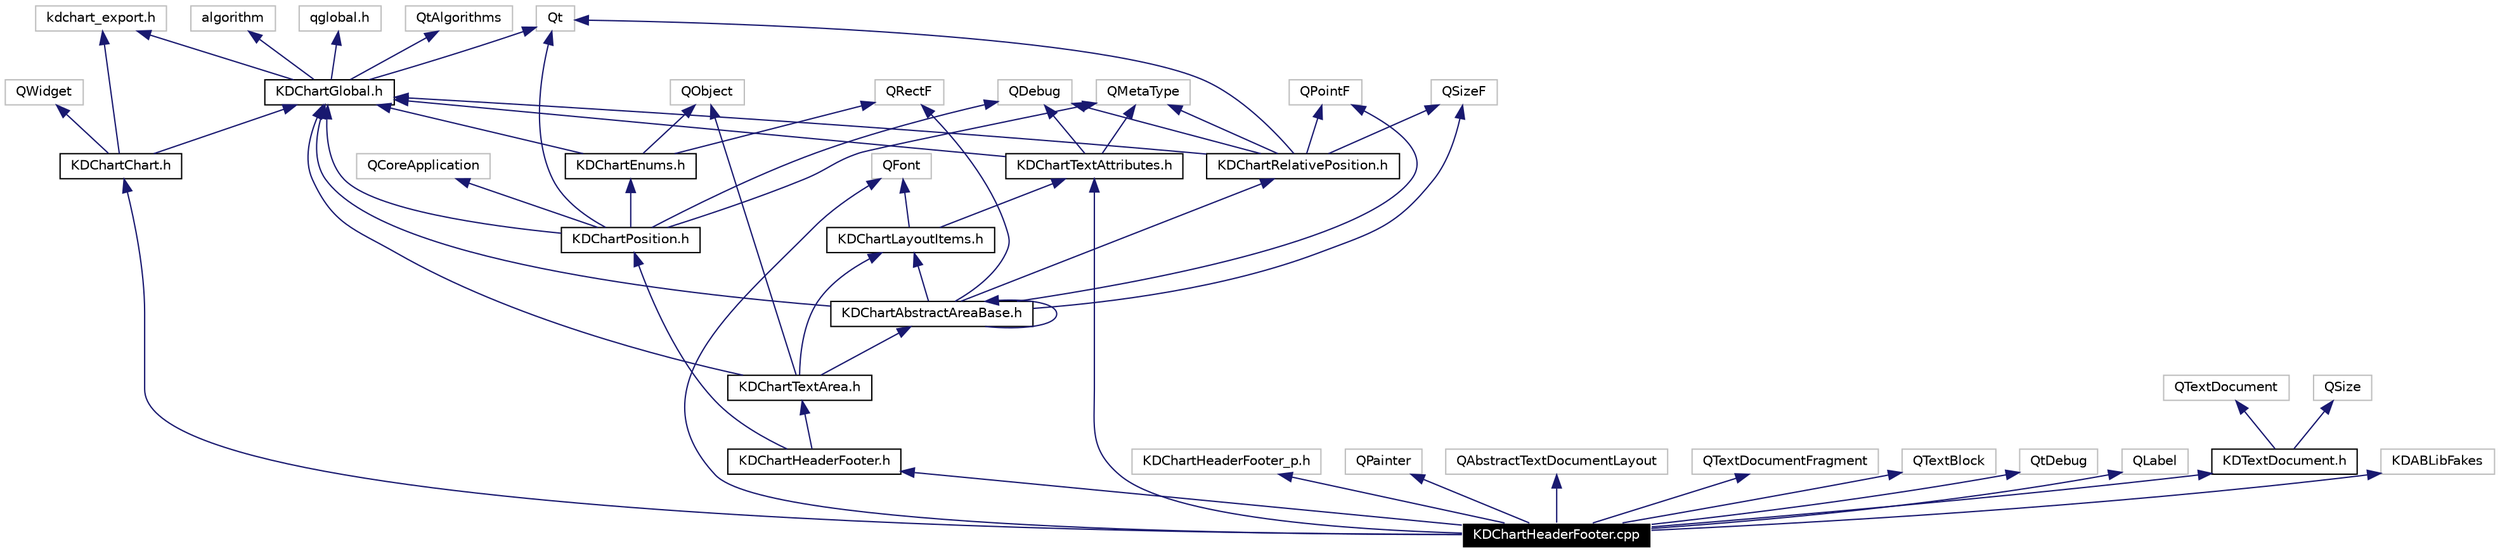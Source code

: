 digraph G
{
  edge [fontname="Helvetica",fontsize=10,labelfontname="Helvetica",labelfontsize=10];
  node [fontname="Helvetica",fontsize=10,shape=record];
  Node1716 [label="KDChartHeaderFooter.cpp",height=0.2,width=0.4,color="white", fillcolor="black", style="filled" fontcolor="white"];
  Node1717 -> Node1716 [dir=back,color="midnightblue",fontsize=10,style="solid",fontname="Helvetica"];
  Node1717 [label="KDChartChart.h",height=0.2,width=0.4,color="black",URL="$_k_d_chart_chart_8h.html"];
  Node1718 -> Node1717 [dir=back,color="midnightblue",fontsize=10,style="solid",fontname="Helvetica"];
  Node1718 [label="QWidget",height=0.2,width=0.4,color="grey75"];
  Node1719 -> Node1717 [dir=back,color="midnightblue",fontsize=10,style="solid",fontname="Helvetica"];
  Node1719 [label="kdchart_export.h",height=0.2,width=0.4,color="grey75"];
  Node1720 -> Node1717 [dir=back,color="midnightblue",fontsize=10,style="solid",fontname="Helvetica"];
  Node1720 [label="KDChartGlobal.h",height=0.2,width=0.4,color="black",URL="$_k_d_chart_global_8h.html"];
  Node1721 -> Node1720 [dir=back,color="midnightblue",fontsize=10,style="solid",fontname="Helvetica"];
  Node1721 [label="qglobal.h",height=0.2,width=0.4,color="grey75"];
  Node1719 -> Node1720 [dir=back,color="midnightblue",fontsize=10,style="solid",fontname="Helvetica"];
  Node1722 -> Node1720 [dir=back,color="midnightblue",fontsize=10,style="solid",fontname="Helvetica"];
  Node1722 [label="QtAlgorithms",height=0.2,width=0.4,color="grey75"];
  Node1723 -> Node1720 [dir=back,color="midnightblue",fontsize=10,style="solid",fontname="Helvetica"];
  Node1723 [label="algorithm",height=0.2,width=0.4,color="grey75"];
  Node1724 -> Node1720 [dir=back,color="midnightblue",fontsize=10,style="solid",fontname="Helvetica"];
  Node1724 [label="Qt",height=0.2,width=0.4,color="grey75"];
  Node1725 -> Node1716 [dir=back,color="midnightblue",fontsize=10,style="solid",fontname="Helvetica"];
  Node1725 [label="KDChartHeaderFooter.h",height=0.2,width=0.4,color="black",URL="$_k_d_chart_header_footer_8h.html"];
  Node1726 -> Node1725 [dir=back,color="midnightblue",fontsize=10,style="solid",fontname="Helvetica"];
  Node1726 [label="KDChartTextArea.h",height=0.2,width=0.4,color="black",URL="$_k_d_chart_text_area_8h.html"];
  Node1727 -> Node1726 [dir=back,color="midnightblue",fontsize=10,style="solid",fontname="Helvetica"];
  Node1727 [label="QObject",height=0.2,width=0.4,color="grey75"];
  Node1720 -> Node1726 [dir=back,color="midnightblue",fontsize=10,style="solid",fontname="Helvetica"];
  Node1728 -> Node1726 [dir=back,color="midnightblue",fontsize=10,style="solid",fontname="Helvetica"];
  Node1728 [label="KDChartAbstractAreaBase.h",height=0.2,width=0.4,color="black",URL="$_k_d_chart_abstract_area_base_8h.html"];
  Node1729 -> Node1728 [dir=back,color="midnightblue",fontsize=10,style="solid",fontname="Helvetica"];
  Node1729 [label="QPointF",height=0.2,width=0.4,color="grey75"];
  Node1730 -> Node1728 [dir=back,color="midnightblue",fontsize=10,style="solid",fontname="Helvetica"];
  Node1730 [label="QSizeF",height=0.2,width=0.4,color="grey75"];
  Node1731 -> Node1728 [dir=back,color="midnightblue",fontsize=10,style="solid",fontname="Helvetica"];
  Node1731 [label="QRectF",height=0.2,width=0.4,color="grey75"];
  Node1720 -> Node1728 [dir=back,color="midnightblue",fontsize=10,style="solid",fontname="Helvetica"];
  Node1732 -> Node1728 [dir=back,color="midnightblue",fontsize=10,style="solid",fontname="Helvetica"];
  Node1732 [label="KDChartLayoutItems.h",height=0.2,width=0.4,color="black",URL="$_k_d_chart_layout_items_8h.html"];
  Node1734 -> Node1732 [dir=back,color="midnightblue",fontsize=10,style="solid",fontname="Helvetica"];
  Node1734 [label="QFont",height=0.2,width=0.4,color="grey75"];
  Node1739 -> Node1732 [dir=back,color="midnightblue",fontsize=10,style="solid",fontname="Helvetica"];
  Node1739 [label="KDChartTextAttributes.h",height=0.2,width=0.4,color="black",URL="$_k_d_chart_text_attributes_8h.html"];
  Node1740 -> Node1739 [dir=back,color="midnightblue",fontsize=10,style="solid",fontname="Helvetica"];
  Node1740 [label="QDebug",height=0.2,width=0.4,color="grey75"];
  Node1741 -> Node1739 [dir=back,color="midnightblue",fontsize=10,style="solid",fontname="Helvetica"];
  Node1741 [label="QMetaType",height=0.2,width=0.4,color="grey75"];
  Node1720 -> Node1739 [dir=back,color="midnightblue",fontsize=10,style="solid",fontname="Helvetica"];
  Node1747 -> Node1728 [dir=back,color="midnightblue",fontsize=10,style="solid",fontname="Helvetica"];
  Node1747 [label="KDChartRelativePosition.h",height=0.2,width=0.4,color="black",URL="$_k_d_chart_relative_position_8h.html"];
  Node1740 -> Node1747 [dir=back,color="midnightblue",fontsize=10,style="solid",fontname="Helvetica"];
  Node1741 -> Node1747 [dir=back,color="midnightblue",fontsize=10,style="solid",fontname="Helvetica"];
  Node1724 -> Node1747 [dir=back,color="midnightblue",fontsize=10,style="solid",fontname="Helvetica"];
  Node1729 -> Node1747 [dir=back,color="midnightblue",fontsize=10,style="solid",fontname="Helvetica"];
  Node1730 -> Node1747 [dir=back,color="midnightblue",fontsize=10,style="solid",fontname="Helvetica"];
  Node1720 -> Node1747 [dir=back,color="midnightblue",fontsize=10,style="solid",fontname="Helvetica"];
  Node1728 -> Node1728 [dir=back,color="midnightblue",fontsize=10,style="solid",fontname="Helvetica"];
  Node1732 -> Node1726 [dir=back,color="midnightblue",fontsize=10,style="solid",fontname="Helvetica"];
  Node1748 -> Node1725 [dir=back,color="midnightblue",fontsize=10,style="solid",fontname="Helvetica"];
  Node1748 [label="KDChartPosition.h",height=0.2,width=0.4,color="black",URL="$_k_d_chart_position_8h.html"];
  Node1740 -> Node1748 [dir=back,color="midnightblue",fontsize=10,style="solid",fontname="Helvetica"];
  Node1724 -> Node1748 [dir=back,color="midnightblue",fontsize=10,style="solid",fontname="Helvetica"];
  Node1741 -> Node1748 [dir=back,color="midnightblue",fontsize=10,style="solid",fontname="Helvetica"];
  Node1749 -> Node1748 [dir=back,color="midnightblue",fontsize=10,style="solid",fontname="Helvetica"];
  Node1749 [label="QCoreApplication",height=0.2,width=0.4,color="grey75"];
  Node1720 -> Node1748 [dir=back,color="midnightblue",fontsize=10,style="solid",fontname="Helvetica"];
  Node1744 -> Node1748 [dir=back,color="midnightblue",fontsize=10,style="solid",fontname="Helvetica"];
  Node1744 [label="KDChartEnums.h",height=0.2,width=0.4,color="black",URL="$_k_d_chart_enums_8h.html"];
  Node1720 -> Node1744 [dir=back,color="midnightblue",fontsize=10,style="solid",fontname="Helvetica"];
  Node1731 -> Node1744 [dir=back,color="midnightblue",fontsize=10,style="solid",fontname="Helvetica"];
  Node1727 -> Node1744 [dir=back,color="midnightblue",fontsize=10,style="solid",fontname="Helvetica"];
  Node1750 -> Node1716 [dir=back,color="midnightblue",fontsize=10,style="solid",fontname="Helvetica"];
  Node1750 [label="KDChartHeaderFooter_p.h",height=0.2,width=0.4,color="grey75"];
  Node1739 -> Node1716 [dir=back,color="midnightblue",fontsize=10,style="solid",fontname="Helvetica"];
  Node1734 -> Node1716 [dir=back,color="midnightblue",fontsize=10,style="solid",fontname="Helvetica"];
  Node1751 -> Node1716 [dir=back,color="midnightblue",fontsize=10,style="solid",fontname="Helvetica"];
  Node1751 [label="QPainter",height=0.2,width=0.4,color="grey75"];
  Node1752 -> Node1716 [dir=back,color="midnightblue",fontsize=10,style="solid",fontname="Helvetica"];
  Node1752 [label="QAbstractTextDocumentLayout",height=0.2,width=0.4,color="grey75"];
  Node1753 -> Node1716 [dir=back,color="midnightblue",fontsize=10,style="solid",fontname="Helvetica"];
  Node1753 [label="QTextDocumentFragment",height=0.2,width=0.4,color="grey75"];
  Node1754 -> Node1716 [dir=back,color="midnightblue",fontsize=10,style="solid",fontname="Helvetica"];
  Node1754 [label="QTextBlock",height=0.2,width=0.4,color="grey75"];
  Node1755 -> Node1716 [dir=back,color="midnightblue",fontsize=10,style="solid",fontname="Helvetica"];
  Node1755 [label="QtDebug",height=0.2,width=0.4,color="grey75"];
  Node1756 -> Node1716 [dir=back,color="midnightblue",fontsize=10,style="solid",fontname="Helvetica"];
  Node1756 [label="QLabel",height=0.2,width=0.4,color="grey75"];
  Node1757 -> Node1716 [dir=back,color="midnightblue",fontsize=10,style="solid",fontname="Helvetica"];
  Node1757 [label="KDTextDocument.h",height=0.2,width=0.4,color="black",URL="$_k_d_text_document_8h.html"];
  Node1758 -> Node1757 [dir=back,color="midnightblue",fontsize=10,style="solid",fontname="Helvetica"];
  Node1758 [label="QTextDocument",height=0.2,width=0.4,color="grey75"];
  Node1759 -> Node1757 [dir=back,color="midnightblue",fontsize=10,style="solid",fontname="Helvetica"];
  Node1759 [label="QSize",height=0.2,width=0.4,color="grey75"];
  Node1760 -> Node1716 [dir=back,color="midnightblue",fontsize=10,style="solid",fontname="Helvetica"];
  Node1760 [label="KDABLibFakes",height=0.2,width=0.4,color="grey75"];
}
